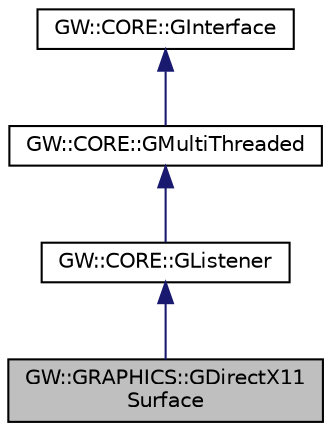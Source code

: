 digraph "GW::GRAPHICS::GDirectX11Surface"
{
  edge [fontname="Helvetica",fontsize="10",labelfontname="Helvetica",labelfontsize="10"];
  node [fontname="Helvetica",fontsize="10",shape=record];
  Node4 [label="GW::GRAPHICS::GDirectX11\lSurface",height=0.2,width=0.4,color="black", fillcolor="grey75", style="filled", fontcolor="black"];
  Node5 -> Node4 [dir="back",color="midnightblue",fontsize="10",style="solid"];
  Node5 [label="GW::CORE::GListener",height=0.2,width=0.4,color="black", fillcolor="white", style="filled",URL="$classGW_1_1CORE_1_1GListener.html",tooltip="A GListener Interface may be registered with a GBroadcaster interface to receive event notifications..."];
  Node6 -> Node5 [dir="back",color="midnightblue",fontsize="10",style="solid"];
  Node6 [label="GW::CORE::GMultiThreaded",height=0.2,width=0.4,color="black", fillcolor="white", style="filled",URL="$classGW_1_1CORE_1_1GMultiThreaded.html",tooltip="This interface is only used to label and query interfaces which promise to 100% internally support th..."];
  Node7 -> Node6 [dir="back",color="midnightblue",fontsize="10",style="solid"];
  Node7 [label="GW::CORE::GInterface",height=0.2,width=0.4,color="black", fillcolor="white", style="filled",URL="$classGW_1_1CORE_1_1GInterface.html",tooltip="Base interface all Gateware interfaces must support at a minimum. "];
}
